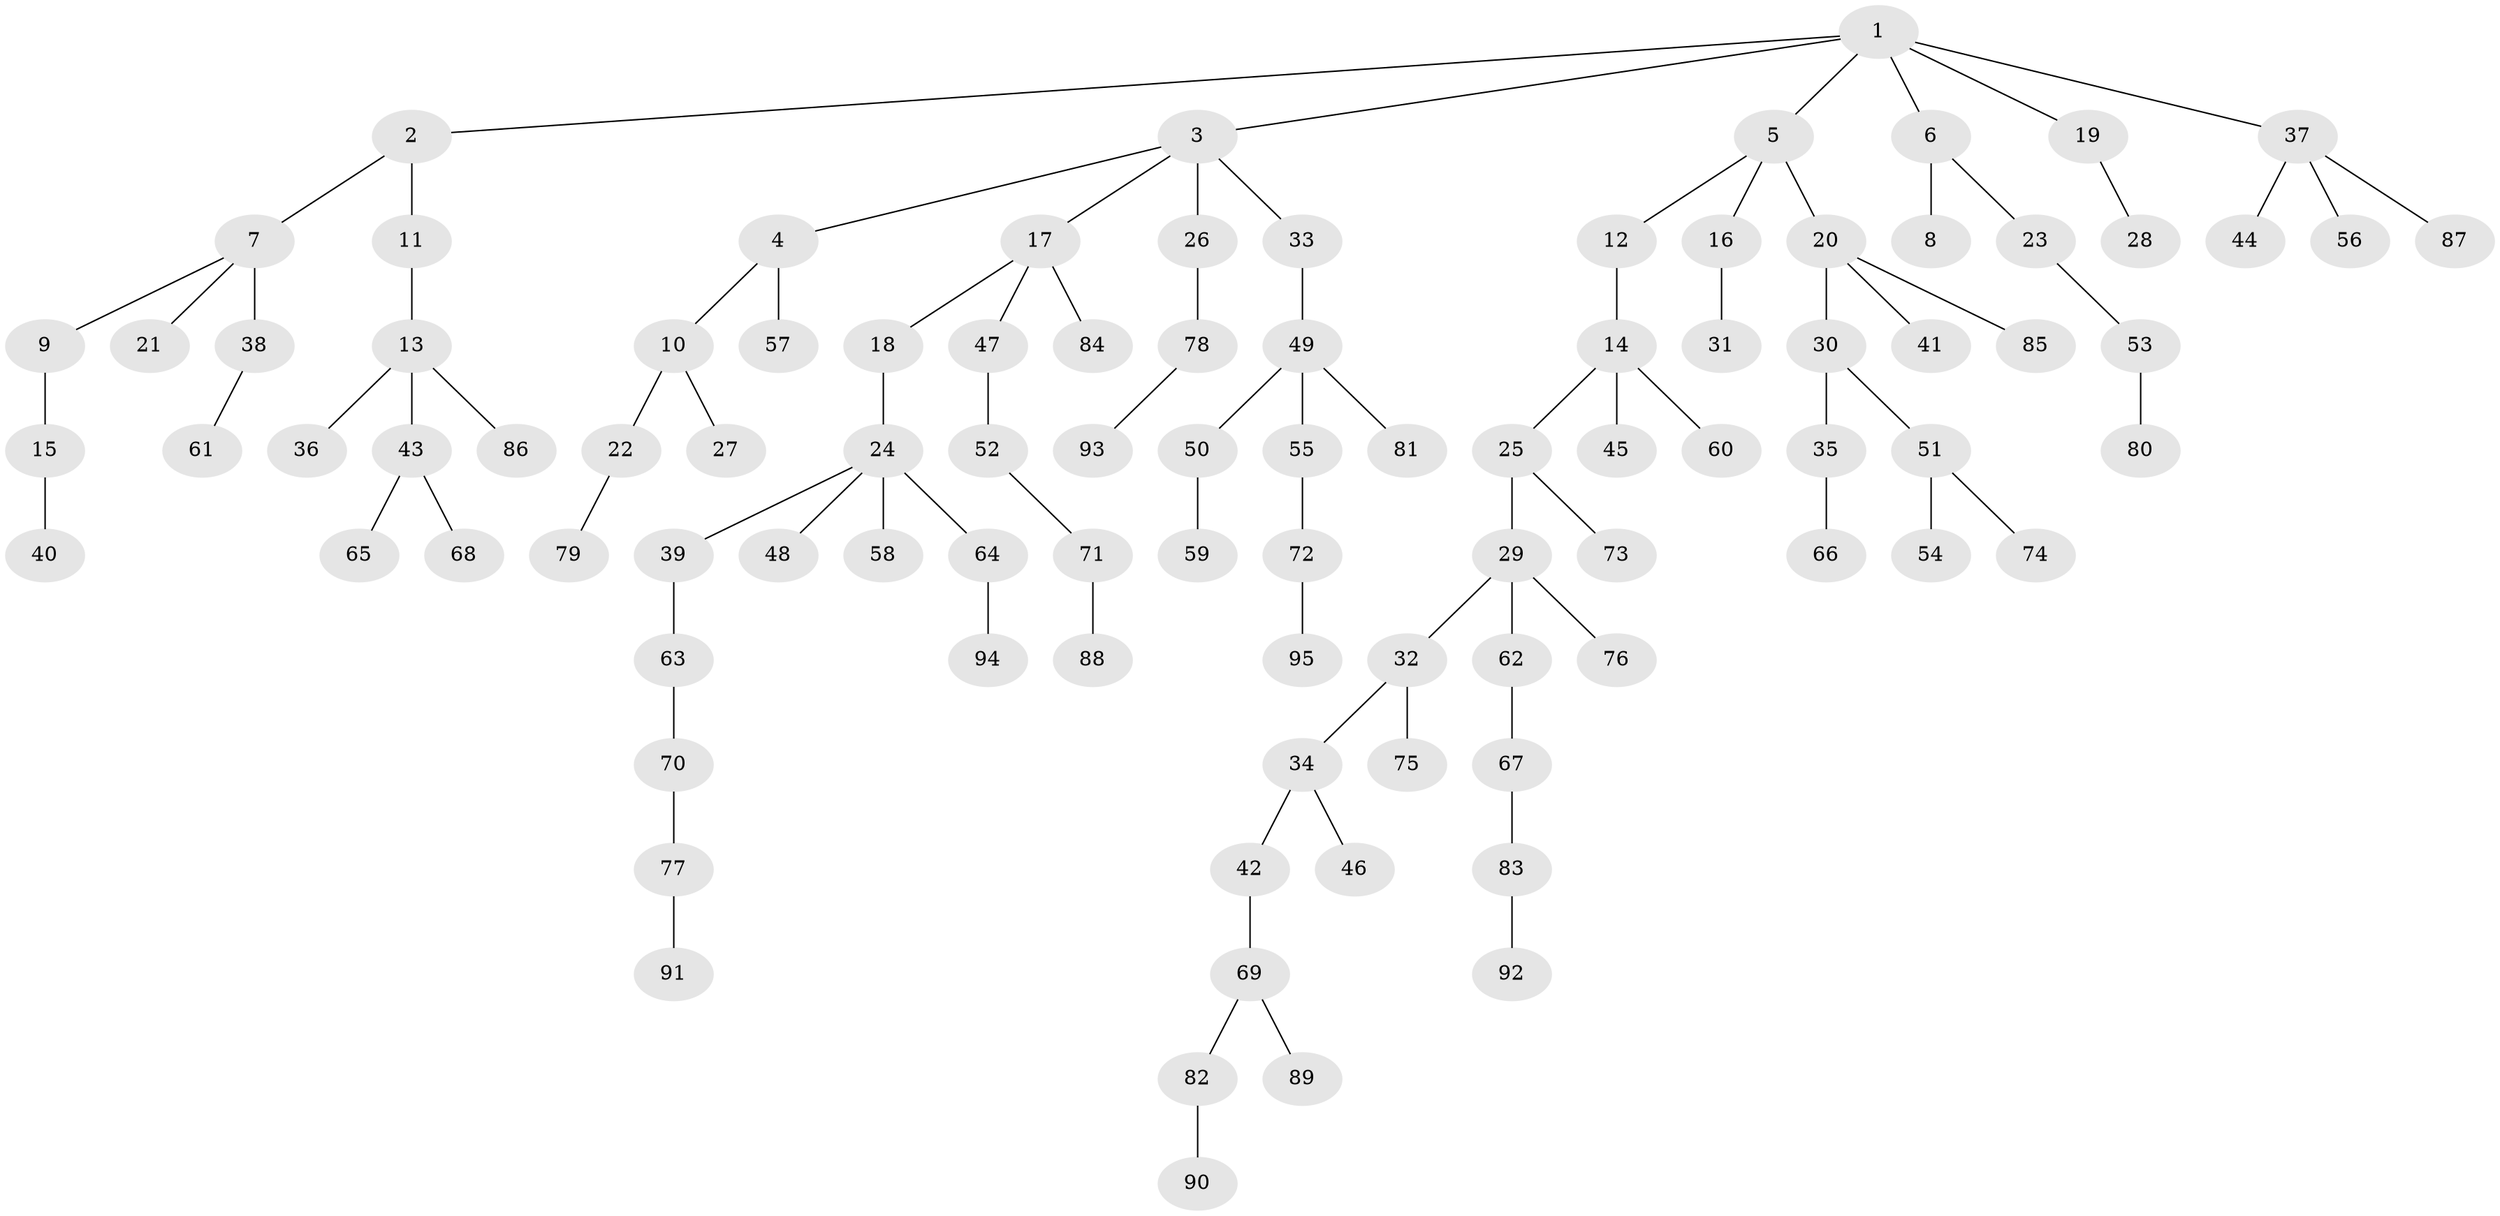 // original degree distribution, {7: 0.007407407407407408, 3: 0.1259259259259259, 6: 0.014814814814814815, 4: 0.06666666666666667, 5: 0.044444444444444446, 2: 0.23703703703703705, 1: 0.5037037037037037}
// Generated by graph-tools (version 1.1) at 2025/51/03/04/25 22:51:48]
// undirected, 95 vertices, 94 edges
graph export_dot {
  node [color=gray90,style=filled];
  1;
  2;
  3;
  4;
  5;
  6;
  7;
  8;
  9;
  10;
  11;
  12;
  13;
  14;
  15;
  16;
  17;
  18;
  19;
  20;
  21;
  22;
  23;
  24;
  25;
  26;
  27;
  28;
  29;
  30;
  31;
  32;
  33;
  34;
  35;
  36;
  37;
  38;
  39;
  40;
  41;
  42;
  43;
  44;
  45;
  46;
  47;
  48;
  49;
  50;
  51;
  52;
  53;
  54;
  55;
  56;
  57;
  58;
  59;
  60;
  61;
  62;
  63;
  64;
  65;
  66;
  67;
  68;
  69;
  70;
  71;
  72;
  73;
  74;
  75;
  76;
  77;
  78;
  79;
  80;
  81;
  82;
  83;
  84;
  85;
  86;
  87;
  88;
  89;
  90;
  91;
  92;
  93;
  94;
  95;
  1 -- 2 [weight=1.0];
  1 -- 3 [weight=1.0];
  1 -- 5 [weight=1.0];
  1 -- 6 [weight=1.0];
  1 -- 19 [weight=1.0];
  1 -- 37 [weight=1.0];
  2 -- 7 [weight=1.0];
  2 -- 11 [weight=1.0];
  3 -- 4 [weight=1.0];
  3 -- 17 [weight=1.0];
  3 -- 26 [weight=1.0];
  3 -- 33 [weight=1.0];
  4 -- 10 [weight=1.0];
  4 -- 57 [weight=1.0];
  5 -- 12 [weight=1.0];
  5 -- 16 [weight=1.0];
  5 -- 20 [weight=1.0];
  6 -- 8 [weight=1.0];
  6 -- 23 [weight=1.0];
  7 -- 9 [weight=1.0];
  7 -- 21 [weight=1.0];
  7 -- 38 [weight=1.0];
  9 -- 15 [weight=1.0];
  10 -- 22 [weight=1.0];
  10 -- 27 [weight=1.0];
  11 -- 13 [weight=1.0];
  12 -- 14 [weight=1.0];
  13 -- 36 [weight=1.0];
  13 -- 43 [weight=1.0];
  13 -- 86 [weight=1.0];
  14 -- 25 [weight=1.0];
  14 -- 45 [weight=1.0];
  14 -- 60 [weight=1.0];
  15 -- 40 [weight=1.0];
  16 -- 31 [weight=1.0];
  17 -- 18 [weight=1.0];
  17 -- 47 [weight=1.0];
  17 -- 84 [weight=1.0];
  18 -- 24 [weight=1.0];
  19 -- 28 [weight=1.0];
  20 -- 30 [weight=1.0];
  20 -- 41 [weight=1.0];
  20 -- 85 [weight=1.0];
  22 -- 79 [weight=1.0];
  23 -- 53 [weight=1.0];
  24 -- 39 [weight=1.0];
  24 -- 48 [weight=1.0];
  24 -- 58 [weight=1.0];
  24 -- 64 [weight=1.0];
  25 -- 29 [weight=1.0];
  25 -- 73 [weight=1.0];
  26 -- 78 [weight=1.0];
  29 -- 32 [weight=1.0];
  29 -- 62 [weight=1.0];
  29 -- 76 [weight=1.0];
  30 -- 35 [weight=1.0];
  30 -- 51 [weight=1.0];
  32 -- 34 [weight=1.0];
  32 -- 75 [weight=1.0];
  33 -- 49 [weight=1.0];
  34 -- 42 [weight=1.0];
  34 -- 46 [weight=1.0];
  35 -- 66 [weight=1.0];
  37 -- 44 [weight=1.0];
  37 -- 56 [weight=1.0];
  37 -- 87 [weight=1.0];
  38 -- 61 [weight=1.0];
  39 -- 63 [weight=1.0];
  42 -- 69 [weight=1.0];
  43 -- 65 [weight=1.0];
  43 -- 68 [weight=1.0];
  47 -- 52 [weight=1.0];
  49 -- 50 [weight=1.0];
  49 -- 55 [weight=1.0];
  49 -- 81 [weight=1.0];
  50 -- 59 [weight=1.0];
  51 -- 54 [weight=1.0];
  51 -- 74 [weight=1.0];
  52 -- 71 [weight=1.0];
  53 -- 80 [weight=1.0];
  55 -- 72 [weight=1.0];
  62 -- 67 [weight=1.0];
  63 -- 70 [weight=1.0];
  64 -- 94 [weight=1.0];
  67 -- 83 [weight=1.0];
  69 -- 82 [weight=1.0];
  69 -- 89 [weight=1.0];
  70 -- 77 [weight=1.0];
  71 -- 88 [weight=1.0];
  72 -- 95 [weight=1.0];
  77 -- 91 [weight=1.0];
  78 -- 93 [weight=1.0];
  82 -- 90 [weight=1.0];
  83 -- 92 [weight=1.0];
}
